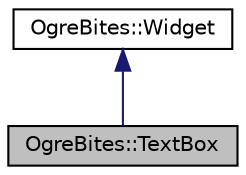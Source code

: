 digraph "OgreBites::TextBox"
{
  bgcolor="transparent";
  edge [fontname="Helvetica",fontsize="10",labelfontname="Helvetica",labelfontsize="10"];
  node [fontname="Helvetica",fontsize="10",shape=record];
  Node0 [label="OgreBites::TextBox",height=0.2,width=0.4,color="black", fillcolor="grey75", style="filled", fontcolor="black"];
  Node1 -> Node0 [dir="back",color="midnightblue",fontsize="10",style="solid",fontname="Helvetica"];
  Node1 [label="OgreBites::Widget",height=0.2,width=0.4,color="black",URL="$class_ogre_bites_1_1_widget.html",tooltip="Abstract base class for all widgets. "];
}
